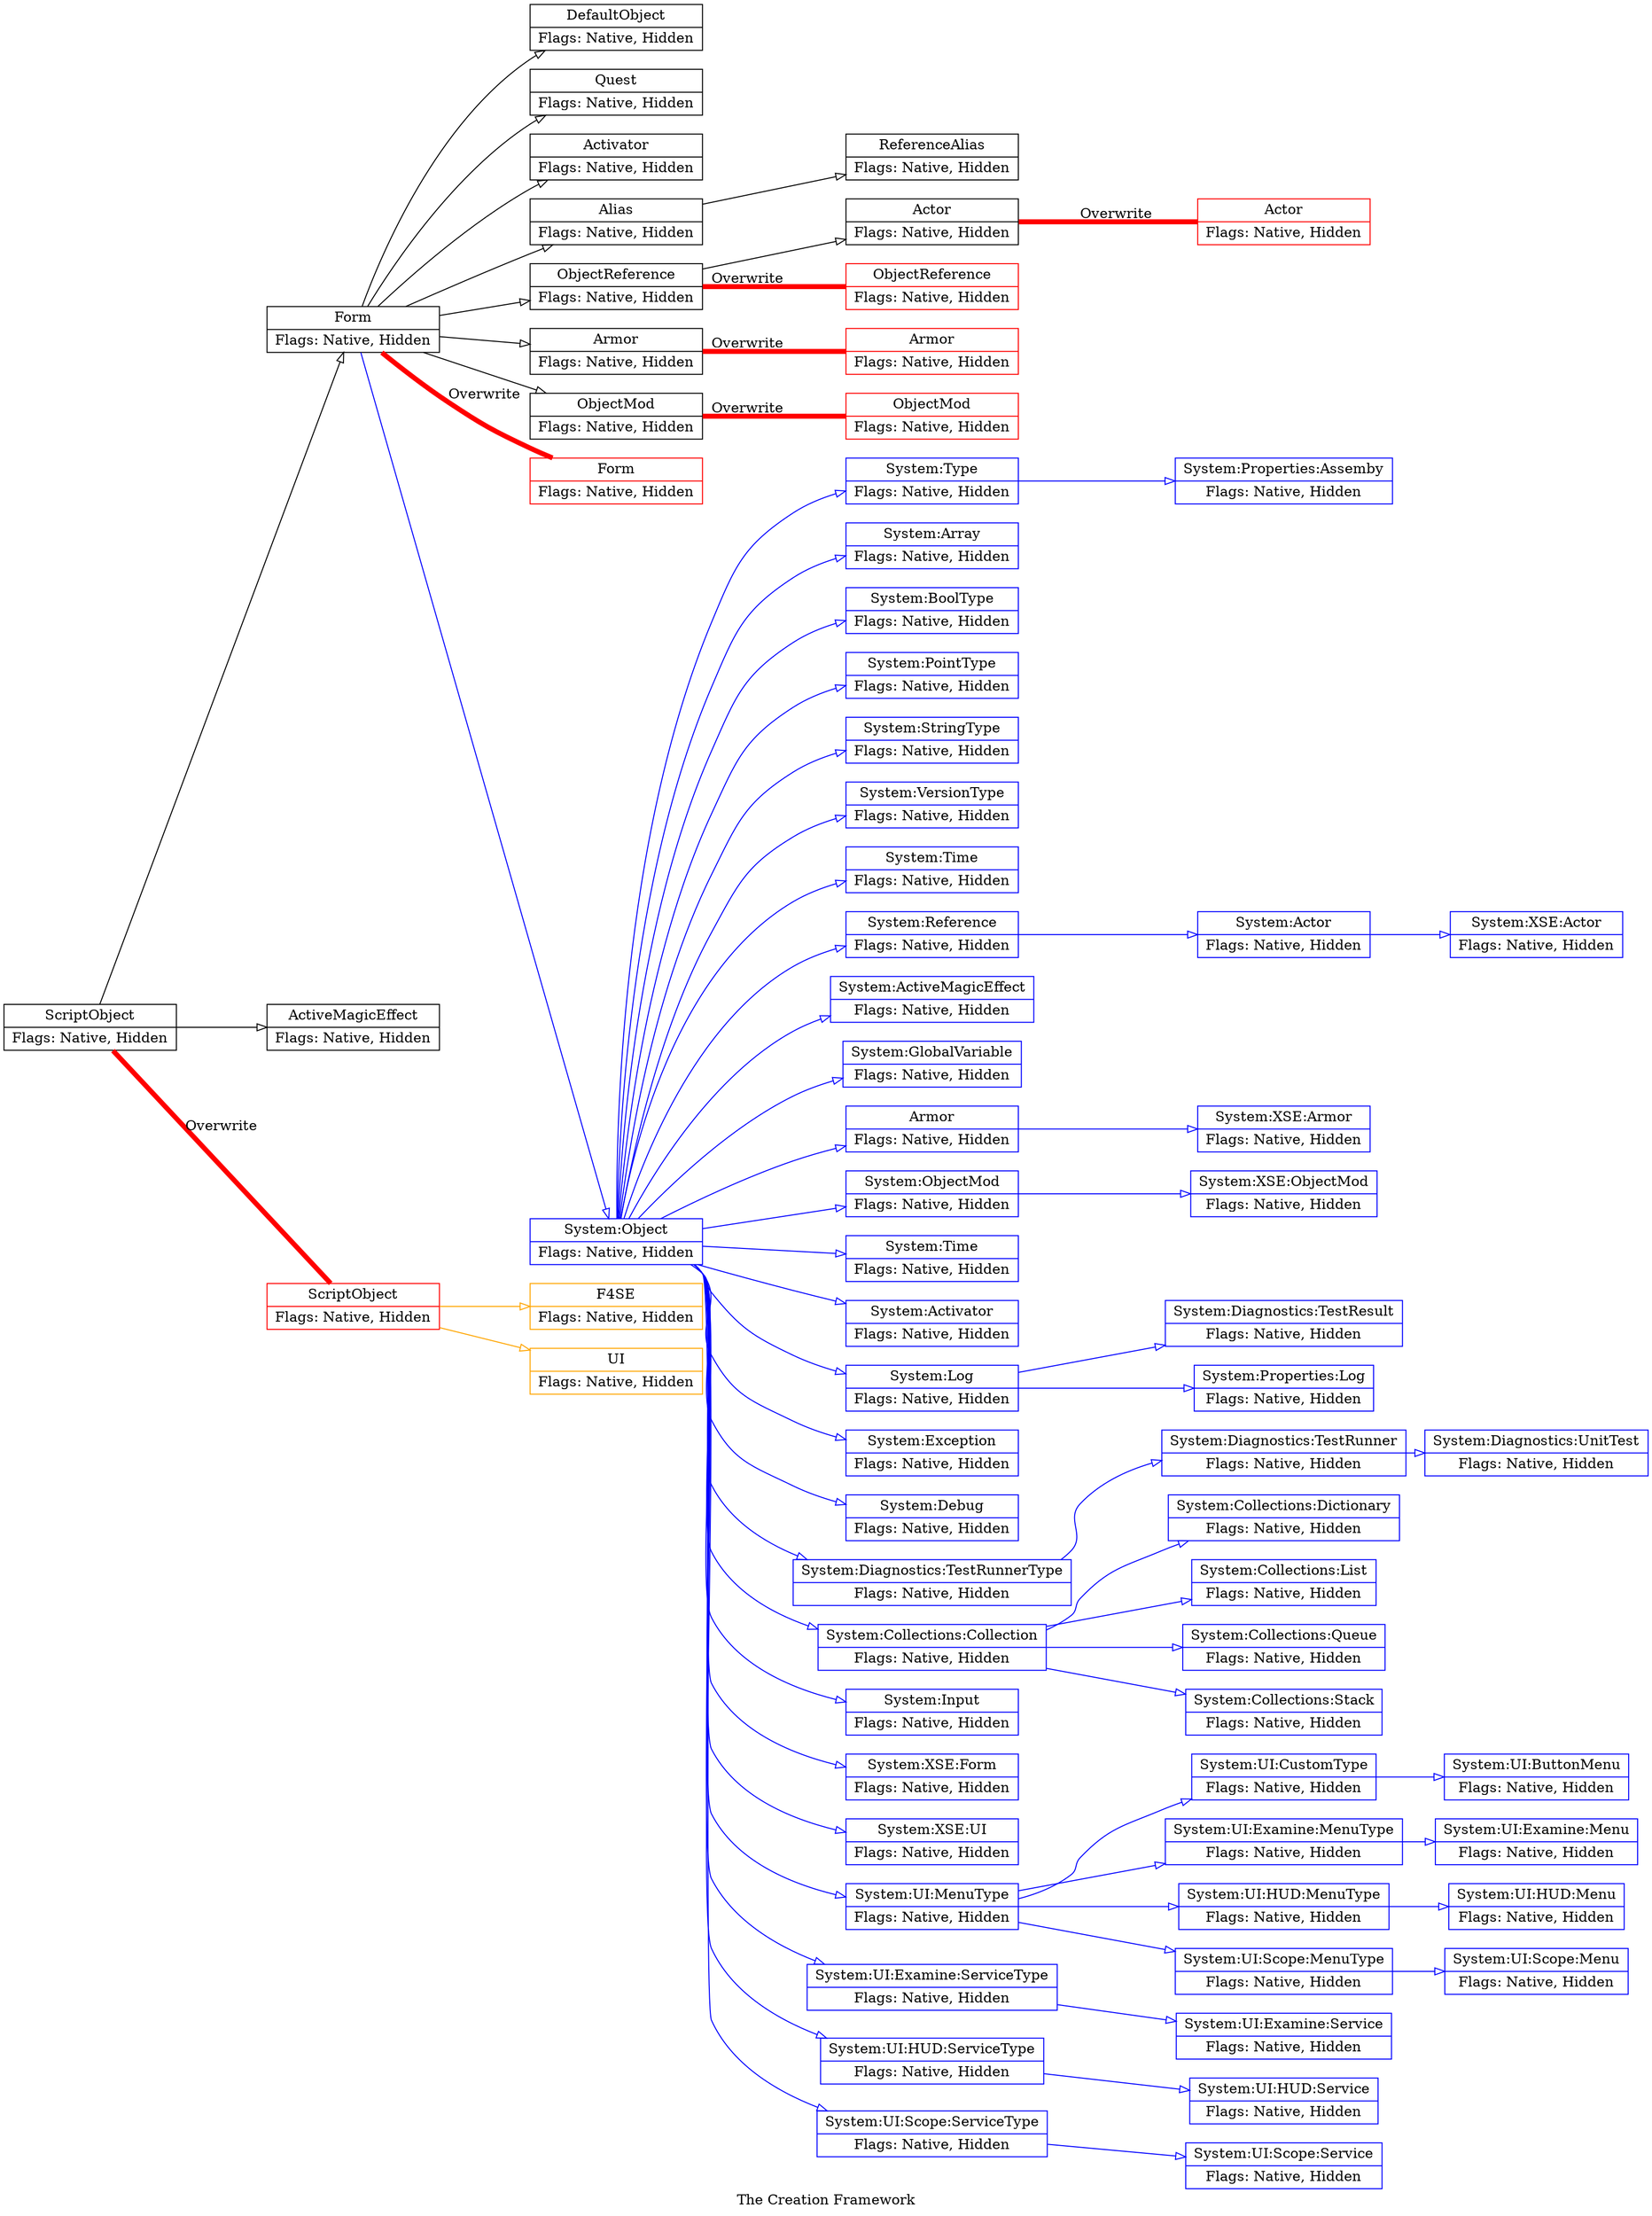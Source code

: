 // https://www.graphviz.org/doc/info/lang.html
// https://www.graphviz.org/doc/info/attrs.htm
// https://en.wikipedia.org/wiki/DOT_(graph_description_language)
// https://graphs.grevian.org/example

/* shape
A string specifying the shape of a node.
There are three main types of shapes : polygon-based, record-based and user-defined.
The record-based shape has largely been superseded and greatly generalized by HTML-like labels.
That is, instead of using shape=record, one might consider using shape=none and an HTML-like label.
*/

/* rankType
"same", "min", "source", "max", "sink"
*/

digraph "CreationFramework"
{
	label = "The Creation Framework";
	rankdir = "LR"; // {"TB"}, "LR", "BT", "RL"
	 ranksep = "0.25"
	// size="10";
	// ratio="compress"
	clusterrank = "none" // {"local"}, "none"
	node
	[
		shape = "record", // {"ellipse"}, "record"
	];
	edge
	[
		dir = "forward"
		arrowhead = "empty",
	];

	//---------------------------------------------
	subgraph "cluster_CreationEngine"
	{
		label = "Creation Engine";

		ScriptObject
		[label = "ScriptObject|Flags: Native, Hidden"];

		Form
		[label = "Form|Flags: Native, Hidden"]
		{"ScriptObject" -> "Form"};

		DefaultObject
		[label = "DefaultObject|Flags: Native, Hidden"]
		{"Form" -> "DefaultObject"};

		Quest
		[label = "Quest|Flags: Native, Hidden"]
		{"Form" -> "Quest"};

		Activator
		[label = "Activator|Flags: Native, Hidden"]
		{"Form" -> "Activator"};

		Alias
		[label = "Alias|Flags: Native, Hidden"]
		{"Form" -> "Alias"};

		ReferenceAlias
		[label = "ReferenceAlias|Flags: Native, Hidden"]
		{"Alias" -> "ReferenceAlias"};

		Actor
		[label = "Actor|Flags: Native, Hidden"]
		{"ObjectReference" -> "Actor"};

		Armor
		[label = "Armor|Flags: Native, Hidden"]
		{"Form" -> "Armor"};

		ObjectMod
		[label = "ObjectMod|Flags: Native, Hidden"]
		{"Form" -> "ObjectMod"};

		ObjectReference
		[label = "ObjectReference|Flags: Native, Hidden"]
		{"Form" -> "ObjectReference"};

		ActiveMagicEffect
		[label = "ActiveMagicEffect|Flags: Native, Hidden"]
		{"ScriptObject" -> "ActiveMagicEffect"};
	}

	//---------------------------------------------
	subgraph "cluster_XSE"
	{
		label = "Script Extender (XSE)";
		style=filled;
		color=white;
		node
		[
			color=orange
		];
		edge
		[
			color=orange
		];
		subgraph "cluster_XSE_Base"
		{
			label = "Overwrites";
			node
			[
				color=red
			];
			edge
			[
				label="Overwrite",
				color="red",
				penwidth="5",
				arrowhead="none",
				color="red"
			];

			XSE_ScriptObject
			[label = "ScriptObject|Flags: Native, Hidden"]
			{"ScriptObject" -> "XSE_ScriptObject"};

			XSE_Form
			[label = "Form|Flags: Native, Hidden"]
			{
				"Form" -> "XSE_Form"
			};

			XSE_Actor
			[label = "Actor|Flags: Native, Hidden"]
			{"Actor" -> "XSE_Actor"};

			XSE_Armor
			[label = "Armor|Flags: Native, Hidden"]
			{"Armor" -> "XSE_Armor"};

			XSE_ObjectMod
			[label = "ObjectMod|Flags: Native, Hidden"]
			{"ObjectMod" -> "XSE_ObjectMod"};

			XSE_ObjectReference
			[label = "ObjectReference|Flags: Native, Hidden"]
			{"ObjectReference" -> "XSE_ObjectReference"};
		}
		subgraph "cluster_XSE_Classes"
		{
			label = "Classes";
			XSE_F4SE
			[label = "F4SE|Flags: Native, Hidden"]
			{"XSE_ScriptObject" -> "XSE_F4SE"};

			XSE_UI
			[label = "UI|Flags: Native, Hidden"]
			{"XSE_ScriptObject" -> "XSE_UI"};
		}
	}

	//---------------------------------------------
	subgraph "cluster_CreationFramework"
	{
		label = "Creation Framework";
		color="blue";
		node
		[
			color="blue"
		];
		edge
		[
			color="blue"
		];


		subgraph "cluster_System-ESL"
		{
			label = "System.esl";

			subgraph "cluster_System"
			{
				label = "System";
				color="blue"

				"System:Object"
				[label = "System:Object|Flags: Native, Hidden"]
				{"Form" -> "System:Object"};

				"System:Type"
				[label = "System:Type|Flags: Native, Hidden"]
				{"System:Object" -> "System:Type"};

				"System:Array"
				[label = "System:Array|Flags: Native, Hidden"]
				{"System:Object" -> "System:Array"};

				"System:BoolType"
				[label = "System:BoolType|Flags: Native, Hidden"]
				{"System:Object" -> "System:BoolType"};

				"System:PointType"
				[label = "System:PointType|Flags: Native, Hidden"]
				{"System:Object" -> "System:PointType"};

				"System:StringType"
				[label = "System:StringType|Flags: Native, Hidden"]
				{"System:Object" -> "System:StringType"};

				"System:VersionType"
				[label = "System:VersionType|Flags: Native, Hidden"]
				{"System:Object" -> "System:VersionType"};

				"System:Time"
				[label = "System:Time|Flags: Native, Hidden"]
				{"System:Object" -> "System:Time"};
			}

			subgraph "cluster_System_Base"
			{
				label = "System Base";

				"System:Reference"
				[label = "System:Reference|Flags: Native, Hidden"]
				{"System:Object" -> "System:Reference"};

				"System:Actor"
				[label = "System:Actor|Flags: Native, Hidden"]
				{"System:Reference" -> "System:Actor"};

				"System:ActiveMagicEffect"
				[label = "System:ActiveMagicEffect|Flags: Native, Hidden"]
				{"System:Object" -> "System:ActiveMagicEffect"};

				"System:GlobalVariable"
				[label = "System:GlobalVariable|Flags: Native, Hidden"]
				{"System:Object" -> "System:GlobalVariable"};

				"System:Armor"
				[label = "Armor|Flags: Native, Hidden"]
				{"System:Object" -> "System:Armor"};

				"System:ObjectMod"
				[label = "System:ObjectMod|Flags: Native, Hidden"]
				{"System:Object" -> "System:ObjectMod"};

				"System:Quest"
				[label = "System:Time|Flags: Native, Hidden"]
				{"System:Object" -> "System:Quest"};

				"System:Activator"
				[label = "System:Activator|Flags: Native, Hidden"]
				{"System:Object" -> "System:Activator"};
			}

			subgraph "cluster_System_Diagnostics"
			{
				label = "System:Diagnostics";

				"System:Log"
				[label = "System:Log|Flags: Native, Hidden"]
				{"System:Object" -> "System:Log"};

				"System:Exception"
				[label = "System:Exception|Flags: Native, Hidden"]
				{"System:Object" -> "System:Exception"};

				"System:Debug"
				[label = "System:Debug|Flags: Native, Hidden"]
				{"System:Object" -> "System:Debug"};

				"System:Diagnostics:TestResult"
				[label = "System:Diagnostics:TestResult|Flags: Native, Hidden"]
				{"System:Log" -> "System:Diagnostics:TestResult"};

				"System:Diagnostics:TestRunnerType"
				[label = "System:Diagnostics:TestRunnerType|Flags: Native, Hidden"]
				{"System:Object" -> "System:Diagnostics:TestRunnerType"};

				"System:Diagnostics:TestRunner"
				[label = "System:Diagnostics:TestRunner|Flags: Native, Hidden"]
				{"System:Diagnostics:TestRunnerType" -> "System:Diagnostics:TestRunner"};

				"System:Diagnostics:UnitTest"
				[label = "System:Diagnostics:UnitTest|Flags: Native, Hidden"]
				{"System:Diagnostics:TestRunner" -> "System:Diagnostics:UnitTest"};
			}

			subgraph "cluster_System_Collections"
			{
				label = "System:Collections";

				"System:Collections:Collection"
				[label = "System:Collections:Collection|Flags: Native, Hidden"]
				{"System:Object" -> "System:Collections:Collection"};

				"System:Collections:Dictionary"
				[label = "System:Collections:Dictionary|Flags: Native, Hidden"]
				{"System:Collections:Collection" -> "System:Collections:Dictionary"};

				"System:Collections:List"
				[label = "System:Collections:List|Flags: Native, Hidden"]
				{"System:Collections:Collection" -> "System:Collections:List"};

				"System:Collections:Queue"
				[label = "System:Collections:Queue|Flags: Native, Hidden"]
				{"System:Collections:Collection" -> "System:Collections:Queue"};

				"System:Collections:Stack"
				[label = "System:Collections:Stack|Flags: Native, Hidden"]
				{"System:Collections:Collection" -> "System:Collections:Stack"};
			}

			subgraph "cluster_System_Properties"
			{
				label = "System:Properties";

				"System:Properties:Assemby"
				[label = "System:Properties:Assemby|Flags: Native, Hidden"]
				{"System:Type" -> "System:Properties:Assemby"};

				"System:Properties:Log"
				[label = "System:Properties:Log|Flags: Native, Hidden"]
				{"System:Log"      -> "System:Properties:Log"};
			}
		}


		subgraph "cluster_System_XSE-ESL"
		{
			label = "System.XSE.esl";

			subgraph "cluster_System_XSE"
			{
				label = "System:XSE";

				"System:Input"
				[label = "System:Input|Flags: Native, Hidden"]
				{"System:Object" -> "System:Input"};

				"System:XSE:Actor"
				[label = "System:XSE:Actor|Flags: Native, Hidden"]
				{"System:Actor" -> "System:XSE:Actor"};

				"System:XSE:Armor"
				[label = "System:XSE:Armor|Flags: Native, Hidden"]
				{"System:Armor" -> "System:XSE:Armor"};

				"System:XSE:Form"
				[label = "System:XSE:Form|Flags: Native, Hidden"]
				{"System:Object" -> "System:XSE:Form"};

				"System:XSE:ObjectMod"
				[label = "System:XSE:ObjectMod|Flags: Native, Hidden"]
				{"System:ObjectMod" -> "System:XSE:ObjectMod"};

				"System:XSE:UI"
				[label = "System:XSE:UI|Flags: Native, Hidden"]
				{"System:Object" -> "System:XSE:UI"};
			}

			subgraph "cluster_System_UI"
			{
				label = "System:UI";

				"System:UI:MenuType"
				[label = "System:UI:MenuType|Flags: Native, Hidden"]
				{"System:Object" -> "System:UI:MenuType"};

				"System:UI:CustomType"
				[label = "System:UI:CustomType|Flags: Native, Hidden"]
				{"System:UI:MenuType" -> "System:UI:CustomType"};

				"System:UI:ButtonMenu"
				[label = "System:UI:ButtonMenu|Flags: Native, Hidden"]
				{"System:UI:CustomType" -> "System:UI:ButtonMenu"};

				"System:UI:Examine:MenuType"
				[label = "System:UI:Examine:MenuType|Flags: Native, Hidden"]
				{"System:UI:MenuType" -> "System:UI:Examine:MenuType"};

				"System:UI:Examine:Menu"
				[label = "System:UI:Examine:Menu|Flags: Native, Hidden"]
				{"System:UI:Examine:MenuType" -> "System:UI:Examine:Menu"};

				"System:UI:Examine:ServiceType"
				[label = "System:UI:Examine:ServiceType|Flags: Native, Hidden"]
				{"System:Object" -> "System:UI:Examine:ServiceType"};

				"System:UI:Examine:Service"
				[label = "System:UI:Examine:Service|Flags: Native, Hidden"]
				{"System:UI:Examine:ServiceType" -> "System:UI:Examine:Service"};

				"System:UI:HUD:MenuType"
				[label = "System:UI:HUD:MenuType|Flags: Native, Hidden"]
				{"System:UI:MenuType" -> "System:UI:HUD:MenuType"};

				"System:UI:HUD:Menu"
				[label = "System:UI:HUD:Menu|Flags: Native, Hidden"]
				{"System:UI:HUD:MenuType" -> "System:UI:HUD:Menu"};

				"System:UI:HUD:ServiceType"
				[label = "System:UI:HUD:ServiceType|Flags: Native, Hidden"]
				{"System:Object" -> "System:UI:HUD:ServiceType"};

				"System:UI:HUD:Service"
				[label = "System:UI:HUD:Service|Flags: Native, Hidden"]
				{"System:UI:HUD:ServiceType" -> "System:UI:HUD:Service"};

				"System:UI:Scope:MenuType"
				[label = "System:UI:Scope:MenuType|Flags: Native, Hidden"]
				{"System:UI:MenuType" -> "System:UI:Scope:MenuType"};

				"System:UI:Scope:Menu"
				[label = "System:UI:Scope:Menu|Flags: Native, Hidden"]
				{"System:UI:Scope:MenuType" -> "System:UI:Scope:Menu"};

				"System:UI:Scope:ServiceType"
				[label = "System:UI:Scope:ServiceType|Flags: Native, Hidden"]
				{"System:Object" -> "System:UI:Scope:ServiceType"};

				"System:UI:Scope:Service"
				[label = "System:UI:Scope:Service|Flags: Native, Hidden"]
				{"System:UI:Scope:ServiceType" -> "System:UI:Scope:Service"};
			}
		}


	}
}
